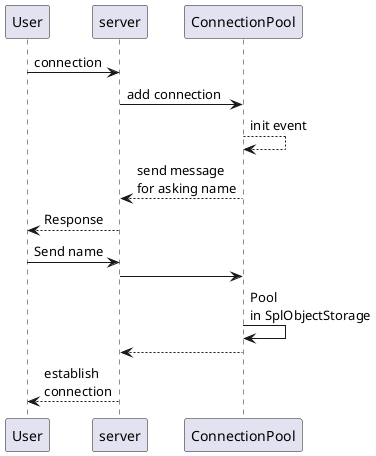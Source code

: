 @startuml
User -> server: connection
server -> ConnectionPool: add connection
ConnectionPool --> ConnectionPool: init event
ConnectionPool --> server: send message\nfor asking name
server --> User: Response
User -> server: Send name
server -> ConnectionPool
ConnectionPool -> ConnectionPool:Pool\nin SplObjectStorage
ConnectionPool --> server
server --> User: establish\nconnection
@enduml